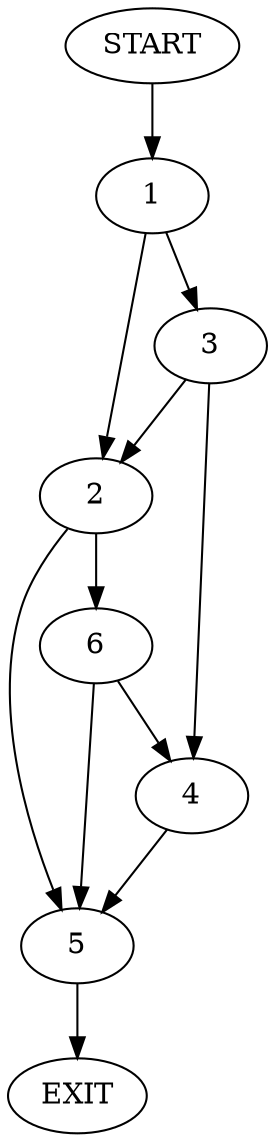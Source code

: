 digraph {
0 [label="START"];
1;
2;
3;
4;
5;
6;
7 [label="EXIT"];
0 -> 1;
1 -> 2;
1 -> 3;
3 -> 4;
3 -> 2;
2 -> 5;
2 -> 6;
4 -> 5;
5 -> 7;
6 -> 4;
6 -> 5;
}